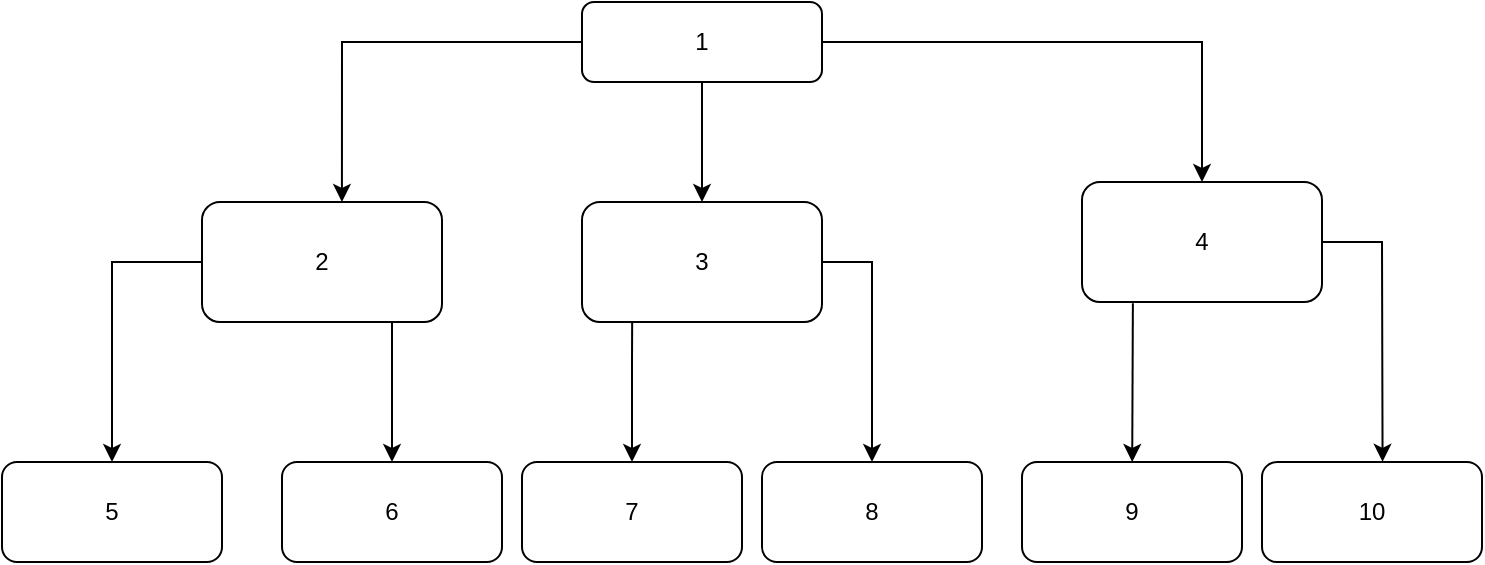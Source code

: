 <mxfile version="24.3.1" type="github">
  <diagram id="C5RBs43oDa-KdzZeNtuy" name="Page-1">
    <mxGraphModel dx="1037" dy="757" grid="1" gridSize="10" guides="1" tooltips="1" connect="1" arrows="1" fold="1" page="1" pageScale="1" pageWidth="827" pageHeight="1169" math="0" shadow="0">
      <root>
        <mxCell id="WIyWlLk6GJQsqaUBKTNV-0" />
        <mxCell id="WIyWlLk6GJQsqaUBKTNV-1" parent="WIyWlLk6GJQsqaUBKTNV-0" />
        <mxCell id="WIyWlLk6GJQsqaUBKTNV-3" value="1" style="rounded=1;whiteSpace=wrap;html=1;fontSize=12;glass=0;strokeWidth=1;shadow=0;" parent="WIyWlLk6GJQsqaUBKTNV-1" vertex="1">
          <mxGeometry x="320" y="60" width="120" height="40" as="geometry" />
        </mxCell>
        <mxCell id="VQbA0uRAvvpVFWEPAn6A-2" value="2" style="rounded=1;whiteSpace=wrap;html=1;" vertex="1" parent="WIyWlLk6GJQsqaUBKTNV-1">
          <mxGeometry x="130" y="160" width="120" height="60" as="geometry" />
        </mxCell>
        <mxCell id="VQbA0uRAvvpVFWEPAn6A-4" value="4" style="rounded=1;whiteSpace=wrap;html=1;" vertex="1" parent="WIyWlLk6GJQsqaUBKTNV-1">
          <mxGeometry x="570" y="150" width="120" height="60" as="geometry" />
        </mxCell>
        <mxCell id="VQbA0uRAvvpVFWEPAn6A-5" value="" style="endArrow=classic;html=1;rounded=0;entryX=0.583;entryY=0;entryDx=0;entryDy=0;entryPerimeter=0;" edge="1" parent="WIyWlLk6GJQsqaUBKTNV-1" source="WIyWlLk6GJQsqaUBKTNV-3" target="VQbA0uRAvvpVFWEPAn6A-2">
          <mxGeometry width="50" height="50" relative="1" as="geometry">
            <mxPoint x="390" y="590" as="sourcePoint" />
            <mxPoint x="440" y="540" as="targetPoint" />
            <Array as="points">
              <mxPoint x="200" y="80" />
            </Array>
          </mxGeometry>
        </mxCell>
        <mxCell id="VQbA0uRAvvpVFWEPAn6A-6" value="" style="endArrow=classic;html=1;rounded=0;" edge="1" parent="WIyWlLk6GJQsqaUBKTNV-1" source="WIyWlLk6GJQsqaUBKTNV-3">
          <mxGeometry width="50" height="50" relative="1" as="geometry">
            <mxPoint x="390" y="590" as="sourcePoint" />
            <mxPoint x="380" y="160" as="targetPoint" />
          </mxGeometry>
        </mxCell>
        <mxCell id="VQbA0uRAvvpVFWEPAn6A-7" value="" style="endArrow=classic;html=1;rounded=0;exitX=1;exitY=0.5;exitDx=0;exitDy=0;entryX=0.5;entryY=0;entryDx=0;entryDy=0;" edge="1" parent="WIyWlLk6GJQsqaUBKTNV-1" source="WIyWlLk6GJQsqaUBKTNV-3" target="VQbA0uRAvvpVFWEPAn6A-4">
          <mxGeometry width="50" height="50" relative="1" as="geometry">
            <mxPoint x="390" y="590" as="sourcePoint" />
            <mxPoint x="440" y="540" as="targetPoint" />
            <Array as="points">
              <mxPoint x="630" y="80" />
            </Array>
          </mxGeometry>
        </mxCell>
        <mxCell id="VQbA0uRAvvpVFWEPAn6A-8" value="5" style="rounded=1;whiteSpace=wrap;html=1;" vertex="1" parent="WIyWlLk6GJQsqaUBKTNV-1">
          <mxGeometry x="30" y="290" width="110" height="50" as="geometry" />
        </mxCell>
        <mxCell id="VQbA0uRAvvpVFWEPAn6A-9" value="6" style="rounded=1;whiteSpace=wrap;html=1;" vertex="1" parent="WIyWlLk6GJQsqaUBKTNV-1">
          <mxGeometry x="170" y="290" width="110" height="50" as="geometry" />
        </mxCell>
        <mxCell id="VQbA0uRAvvpVFWEPAn6A-10" value="" style="endArrow=classic;html=1;rounded=0;entryX=0.5;entryY=0;entryDx=0;entryDy=0;" edge="1" parent="WIyWlLk6GJQsqaUBKTNV-1" source="VQbA0uRAvvpVFWEPAn6A-2" target="VQbA0uRAvvpVFWEPAn6A-8">
          <mxGeometry width="50" height="50" relative="1" as="geometry">
            <mxPoint x="390" y="590" as="sourcePoint" />
            <mxPoint x="440" y="540" as="targetPoint" />
            <Array as="points">
              <mxPoint x="85" y="190" />
            </Array>
          </mxGeometry>
        </mxCell>
        <mxCell id="VQbA0uRAvvpVFWEPAn6A-11" value="" style="endArrow=classic;html=1;rounded=0;entryX=0.5;entryY=0;entryDx=0;entryDy=0;" edge="1" parent="WIyWlLk6GJQsqaUBKTNV-1" target="VQbA0uRAvvpVFWEPAn6A-9">
          <mxGeometry width="50" height="50" relative="1" as="geometry">
            <mxPoint x="225" y="220" as="sourcePoint" />
            <mxPoint x="220" y="280" as="targetPoint" />
          </mxGeometry>
        </mxCell>
        <mxCell id="VQbA0uRAvvpVFWEPAn6A-12" value="3" style="rounded=1;whiteSpace=wrap;html=1;" vertex="1" parent="WIyWlLk6GJQsqaUBKTNV-1">
          <mxGeometry x="320" y="160" width="120" height="60" as="geometry" />
        </mxCell>
        <mxCell id="VQbA0uRAvvpVFWEPAn6A-13" value="7" style="rounded=1;whiteSpace=wrap;html=1;" vertex="1" parent="WIyWlLk6GJQsqaUBKTNV-1">
          <mxGeometry x="290" y="290" width="110" height="50" as="geometry" />
        </mxCell>
        <mxCell id="VQbA0uRAvvpVFWEPAn6A-14" value="8" style="rounded=1;whiteSpace=wrap;html=1;" vertex="1" parent="WIyWlLk6GJQsqaUBKTNV-1">
          <mxGeometry x="410" y="290" width="110" height="50" as="geometry" />
        </mxCell>
        <mxCell id="VQbA0uRAvvpVFWEPAn6A-15" value="" style="endArrow=classic;html=1;rounded=0;entryX=0.5;entryY=0;entryDx=0;entryDy=0;exitX=0.209;exitY=1.004;exitDx=0;exitDy=0;exitPerimeter=0;" edge="1" parent="WIyWlLk6GJQsqaUBKTNV-1" source="VQbA0uRAvvpVFWEPAn6A-12" target="VQbA0uRAvvpVFWEPAn6A-13">
          <mxGeometry width="50" height="50" relative="1" as="geometry">
            <mxPoint x="600" y="630" as="sourcePoint" />
            <mxPoint x="650" y="580" as="targetPoint" />
            <Array as="points">
              <mxPoint x="345" y="240" />
            </Array>
          </mxGeometry>
        </mxCell>
        <mxCell id="VQbA0uRAvvpVFWEPAn6A-16" value="" style="endArrow=classic;html=1;rounded=0;entryX=0.5;entryY=0;entryDx=0;entryDy=0;exitX=1;exitY=0.5;exitDx=0;exitDy=0;" edge="1" parent="WIyWlLk6GJQsqaUBKTNV-1" target="VQbA0uRAvvpVFWEPAn6A-14" source="VQbA0uRAvvpVFWEPAn6A-12">
          <mxGeometry width="50" height="50" relative="1" as="geometry">
            <mxPoint x="435" y="260" as="sourcePoint" />
            <mxPoint x="430" y="320" as="targetPoint" />
            <Array as="points">
              <mxPoint x="465" y="190" />
            </Array>
          </mxGeometry>
        </mxCell>
        <mxCell id="VQbA0uRAvvpVFWEPAn6A-18" value="9" style="rounded=1;whiteSpace=wrap;html=1;" vertex="1" parent="WIyWlLk6GJQsqaUBKTNV-1">
          <mxGeometry x="540" y="290" width="110" height="50" as="geometry" />
        </mxCell>
        <mxCell id="VQbA0uRAvvpVFWEPAn6A-19" value="10" style="rounded=1;whiteSpace=wrap;html=1;" vertex="1" parent="WIyWlLk6GJQsqaUBKTNV-1">
          <mxGeometry x="660" y="290" width="110" height="50" as="geometry" />
        </mxCell>
        <mxCell id="VQbA0uRAvvpVFWEPAn6A-20" value="" style="endArrow=classic;html=1;rounded=0;exitX=0.212;exitY=1.01;exitDx=0;exitDy=0;exitPerimeter=0;" edge="1" parent="WIyWlLk6GJQsqaUBKTNV-1" source="VQbA0uRAvvpVFWEPAn6A-4" target="VQbA0uRAvvpVFWEPAn6A-18">
          <mxGeometry width="50" height="50" relative="1" as="geometry">
            <mxPoint x="460" y="410" as="sourcePoint" />
            <mxPoint x="510" y="360" as="targetPoint" />
          </mxGeometry>
        </mxCell>
        <mxCell id="VQbA0uRAvvpVFWEPAn6A-21" value="" style="endArrow=classic;html=1;rounded=0;exitX=1;exitY=0.5;exitDx=0;exitDy=0;entryX=0.548;entryY=-0.002;entryDx=0;entryDy=0;entryPerimeter=0;" edge="1" parent="WIyWlLk6GJQsqaUBKTNV-1" source="VQbA0uRAvvpVFWEPAn6A-4" target="VQbA0uRAvvpVFWEPAn6A-19">
          <mxGeometry width="50" height="50" relative="1" as="geometry">
            <mxPoint x="460" y="410" as="sourcePoint" />
            <mxPoint x="510" y="360" as="targetPoint" />
            <Array as="points">
              <mxPoint x="720" y="180" />
            </Array>
          </mxGeometry>
        </mxCell>
      </root>
    </mxGraphModel>
  </diagram>
</mxfile>
